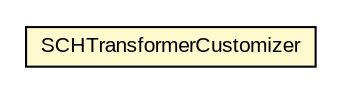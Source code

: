 #!/usr/local/bin/dot
#
# Class diagram 
# Generated by UMLGraph version 5.1 (http://www.umlgraph.org/)
#

digraph G {
	edge [fontname="arial",fontsize=10,labelfontname="arial",labelfontsize=10];
	node [fontname="arial",fontsize=10,shape=plaintext];
	nodesep=0.25;
	ranksep=0.5;
	// com.helger.schematron.xslt.SCHTransformerCustomizer
	c15025 [label=<<table title="com.helger.schematron.xslt.SCHTransformerCustomizer" border="0" cellborder="1" cellspacing="0" cellpadding="2" port="p" bgcolor="lemonChiffon" href="./SCHTransformerCustomizer.html">
		<tr><td><table border="0" cellspacing="0" cellpadding="1">
<tr><td align="center" balign="center"> SCHTransformerCustomizer </td></tr>
		</table></td></tr>
		</table>>, fontname="arial", fontcolor="black", fontsize=10.0];
}

